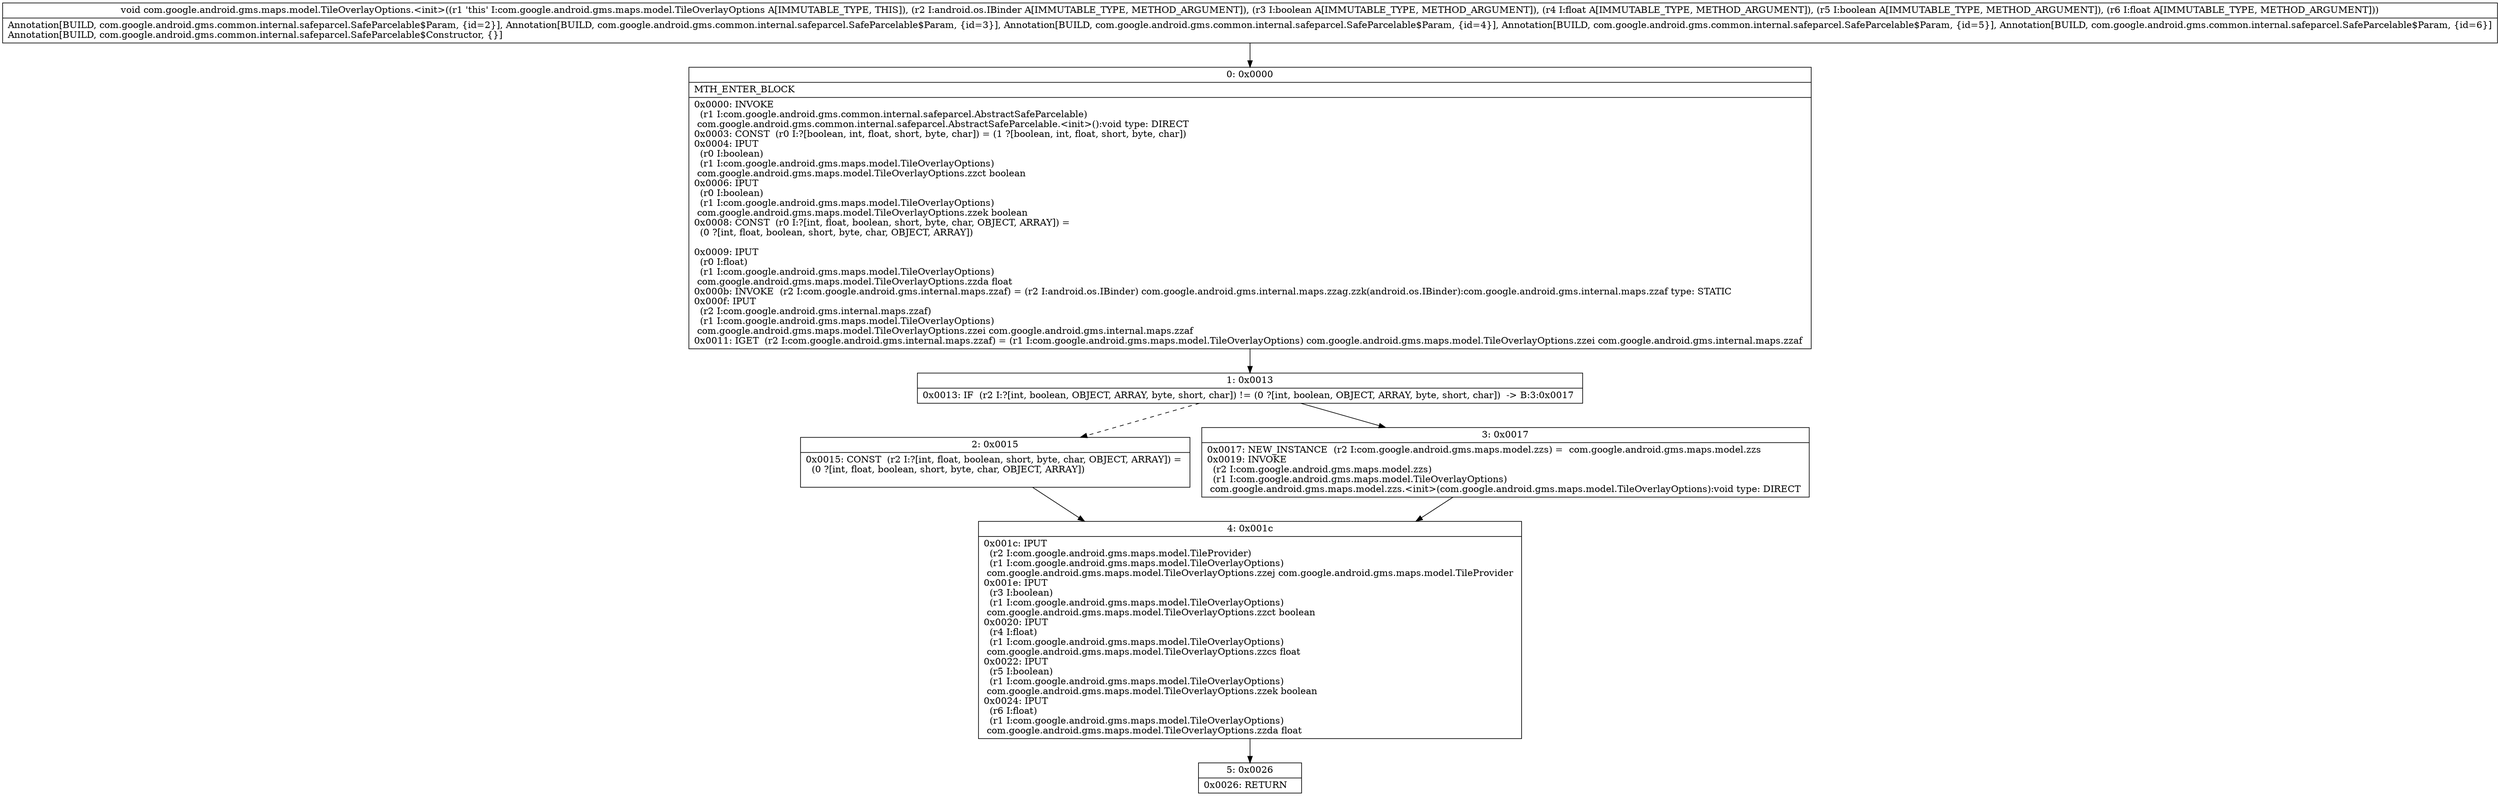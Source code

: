 digraph "CFG forcom.google.android.gms.maps.model.TileOverlayOptions.\<init\>(Landroid\/os\/IBinder;ZFZF)V" {
Node_0 [shape=record,label="{0\:\ 0x0000|MTH_ENTER_BLOCK\l|0x0000: INVOKE  \l  (r1 I:com.google.android.gms.common.internal.safeparcel.AbstractSafeParcelable)\l com.google.android.gms.common.internal.safeparcel.AbstractSafeParcelable.\<init\>():void type: DIRECT \l0x0003: CONST  (r0 I:?[boolean, int, float, short, byte, char]) = (1 ?[boolean, int, float, short, byte, char]) \l0x0004: IPUT  \l  (r0 I:boolean)\l  (r1 I:com.google.android.gms.maps.model.TileOverlayOptions)\l com.google.android.gms.maps.model.TileOverlayOptions.zzct boolean \l0x0006: IPUT  \l  (r0 I:boolean)\l  (r1 I:com.google.android.gms.maps.model.TileOverlayOptions)\l com.google.android.gms.maps.model.TileOverlayOptions.zzek boolean \l0x0008: CONST  (r0 I:?[int, float, boolean, short, byte, char, OBJECT, ARRAY]) = \l  (0 ?[int, float, boolean, short, byte, char, OBJECT, ARRAY])\l \l0x0009: IPUT  \l  (r0 I:float)\l  (r1 I:com.google.android.gms.maps.model.TileOverlayOptions)\l com.google.android.gms.maps.model.TileOverlayOptions.zzda float \l0x000b: INVOKE  (r2 I:com.google.android.gms.internal.maps.zzaf) = (r2 I:android.os.IBinder) com.google.android.gms.internal.maps.zzag.zzk(android.os.IBinder):com.google.android.gms.internal.maps.zzaf type: STATIC \l0x000f: IPUT  \l  (r2 I:com.google.android.gms.internal.maps.zzaf)\l  (r1 I:com.google.android.gms.maps.model.TileOverlayOptions)\l com.google.android.gms.maps.model.TileOverlayOptions.zzei com.google.android.gms.internal.maps.zzaf \l0x0011: IGET  (r2 I:com.google.android.gms.internal.maps.zzaf) = (r1 I:com.google.android.gms.maps.model.TileOverlayOptions) com.google.android.gms.maps.model.TileOverlayOptions.zzei com.google.android.gms.internal.maps.zzaf \l}"];
Node_1 [shape=record,label="{1\:\ 0x0013|0x0013: IF  (r2 I:?[int, boolean, OBJECT, ARRAY, byte, short, char]) != (0 ?[int, boolean, OBJECT, ARRAY, byte, short, char])  \-\> B:3:0x0017 \l}"];
Node_2 [shape=record,label="{2\:\ 0x0015|0x0015: CONST  (r2 I:?[int, float, boolean, short, byte, char, OBJECT, ARRAY]) = \l  (0 ?[int, float, boolean, short, byte, char, OBJECT, ARRAY])\l \l}"];
Node_3 [shape=record,label="{3\:\ 0x0017|0x0017: NEW_INSTANCE  (r2 I:com.google.android.gms.maps.model.zzs) =  com.google.android.gms.maps.model.zzs \l0x0019: INVOKE  \l  (r2 I:com.google.android.gms.maps.model.zzs)\l  (r1 I:com.google.android.gms.maps.model.TileOverlayOptions)\l com.google.android.gms.maps.model.zzs.\<init\>(com.google.android.gms.maps.model.TileOverlayOptions):void type: DIRECT \l}"];
Node_4 [shape=record,label="{4\:\ 0x001c|0x001c: IPUT  \l  (r2 I:com.google.android.gms.maps.model.TileProvider)\l  (r1 I:com.google.android.gms.maps.model.TileOverlayOptions)\l com.google.android.gms.maps.model.TileOverlayOptions.zzej com.google.android.gms.maps.model.TileProvider \l0x001e: IPUT  \l  (r3 I:boolean)\l  (r1 I:com.google.android.gms.maps.model.TileOverlayOptions)\l com.google.android.gms.maps.model.TileOverlayOptions.zzct boolean \l0x0020: IPUT  \l  (r4 I:float)\l  (r1 I:com.google.android.gms.maps.model.TileOverlayOptions)\l com.google.android.gms.maps.model.TileOverlayOptions.zzcs float \l0x0022: IPUT  \l  (r5 I:boolean)\l  (r1 I:com.google.android.gms.maps.model.TileOverlayOptions)\l com.google.android.gms.maps.model.TileOverlayOptions.zzek boolean \l0x0024: IPUT  \l  (r6 I:float)\l  (r1 I:com.google.android.gms.maps.model.TileOverlayOptions)\l com.google.android.gms.maps.model.TileOverlayOptions.zzda float \l}"];
Node_5 [shape=record,label="{5\:\ 0x0026|0x0026: RETURN   \l}"];
MethodNode[shape=record,label="{void com.google.android.gms.maps.model.TileOverlayOptions.\<init\>((r1 'this' I:com.google.android.gms.maps.model.TileOverlayOptions A[IMMUTABLE_TYPE, THIS]), (r2 I:android.os.IBinder A[IMMUTABLE_TYPE, METHOD_ARGUMENT]), (r3 I:boolean A[IMMUTABLE_TYPE, METHOD_ARGUMENT]), (r4 I:float A[IMMUTABLE_TYPE, METHOD_ARGUMENT]), (r5 I:boolean A[IMMUTABLE_TYPE, METHOD_ARGUMENT]), (r6 I:float A[IMMUTABLE_TYPE, METHOD_ARGUMENT]))  | Annotation[BUILD, com.google.android.gms.common.internal.safeparcel.SafeParcelable$Param, \{id=2\}], Annotation[BUILD, com.google.android.gms.common.internal.safeparcel.SafeParcelable$Param, \{id=3\}], Annotation[BUILD, com.google.android.gms.common.internal.safeparcel.SafeParcelable$Param, \{id=4\}], Annotation[BUILD, com.google.android.gms.common.internal.safeparcel.SafeParcelable$Param, \{id=5\}], Annotation[BUILD, com.google.android.gms.common.internal.safeparcel.SafeParcelable$Param, \{id=6\}]\lAnnotation[BUILD, com.google.android.gms.common.internal.safeparcel.SafeParcelable$Constructor, \{\}]\l}"];
MethodNode -> Node_0;
Node_0 -> Node_1;
Node_1 -> Node_2[style=dashed];
Node_1 -> Node_3;
Node_2 -> Node_4;
Node_3 -> Node_4;
Node_4 -> Node_5;
}

